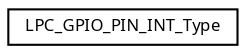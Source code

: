 digraph "Graphical Class Hierarchy"
{
  edge [fontname="Sans",fontsize="8",labelfontname="Sans",labelfontsize="8"];
  node [fontname="Sans",fontsize="8",shape=record];
  rankdir="LR";
  Node1 [label="LPC_GPIO_PIN_INT_Type",height=0.2,width=0.4,color="black", fillcolor="white", style="filled",URL="$struct_l_p_c___g_p_i_o___p_i_n___i_n_t___type.html",tooltip="Product name title=UM10462 Chapter title=LPC11U1x GPIO Modification date=3/17/2011 Major revision=0 M..."];
}

